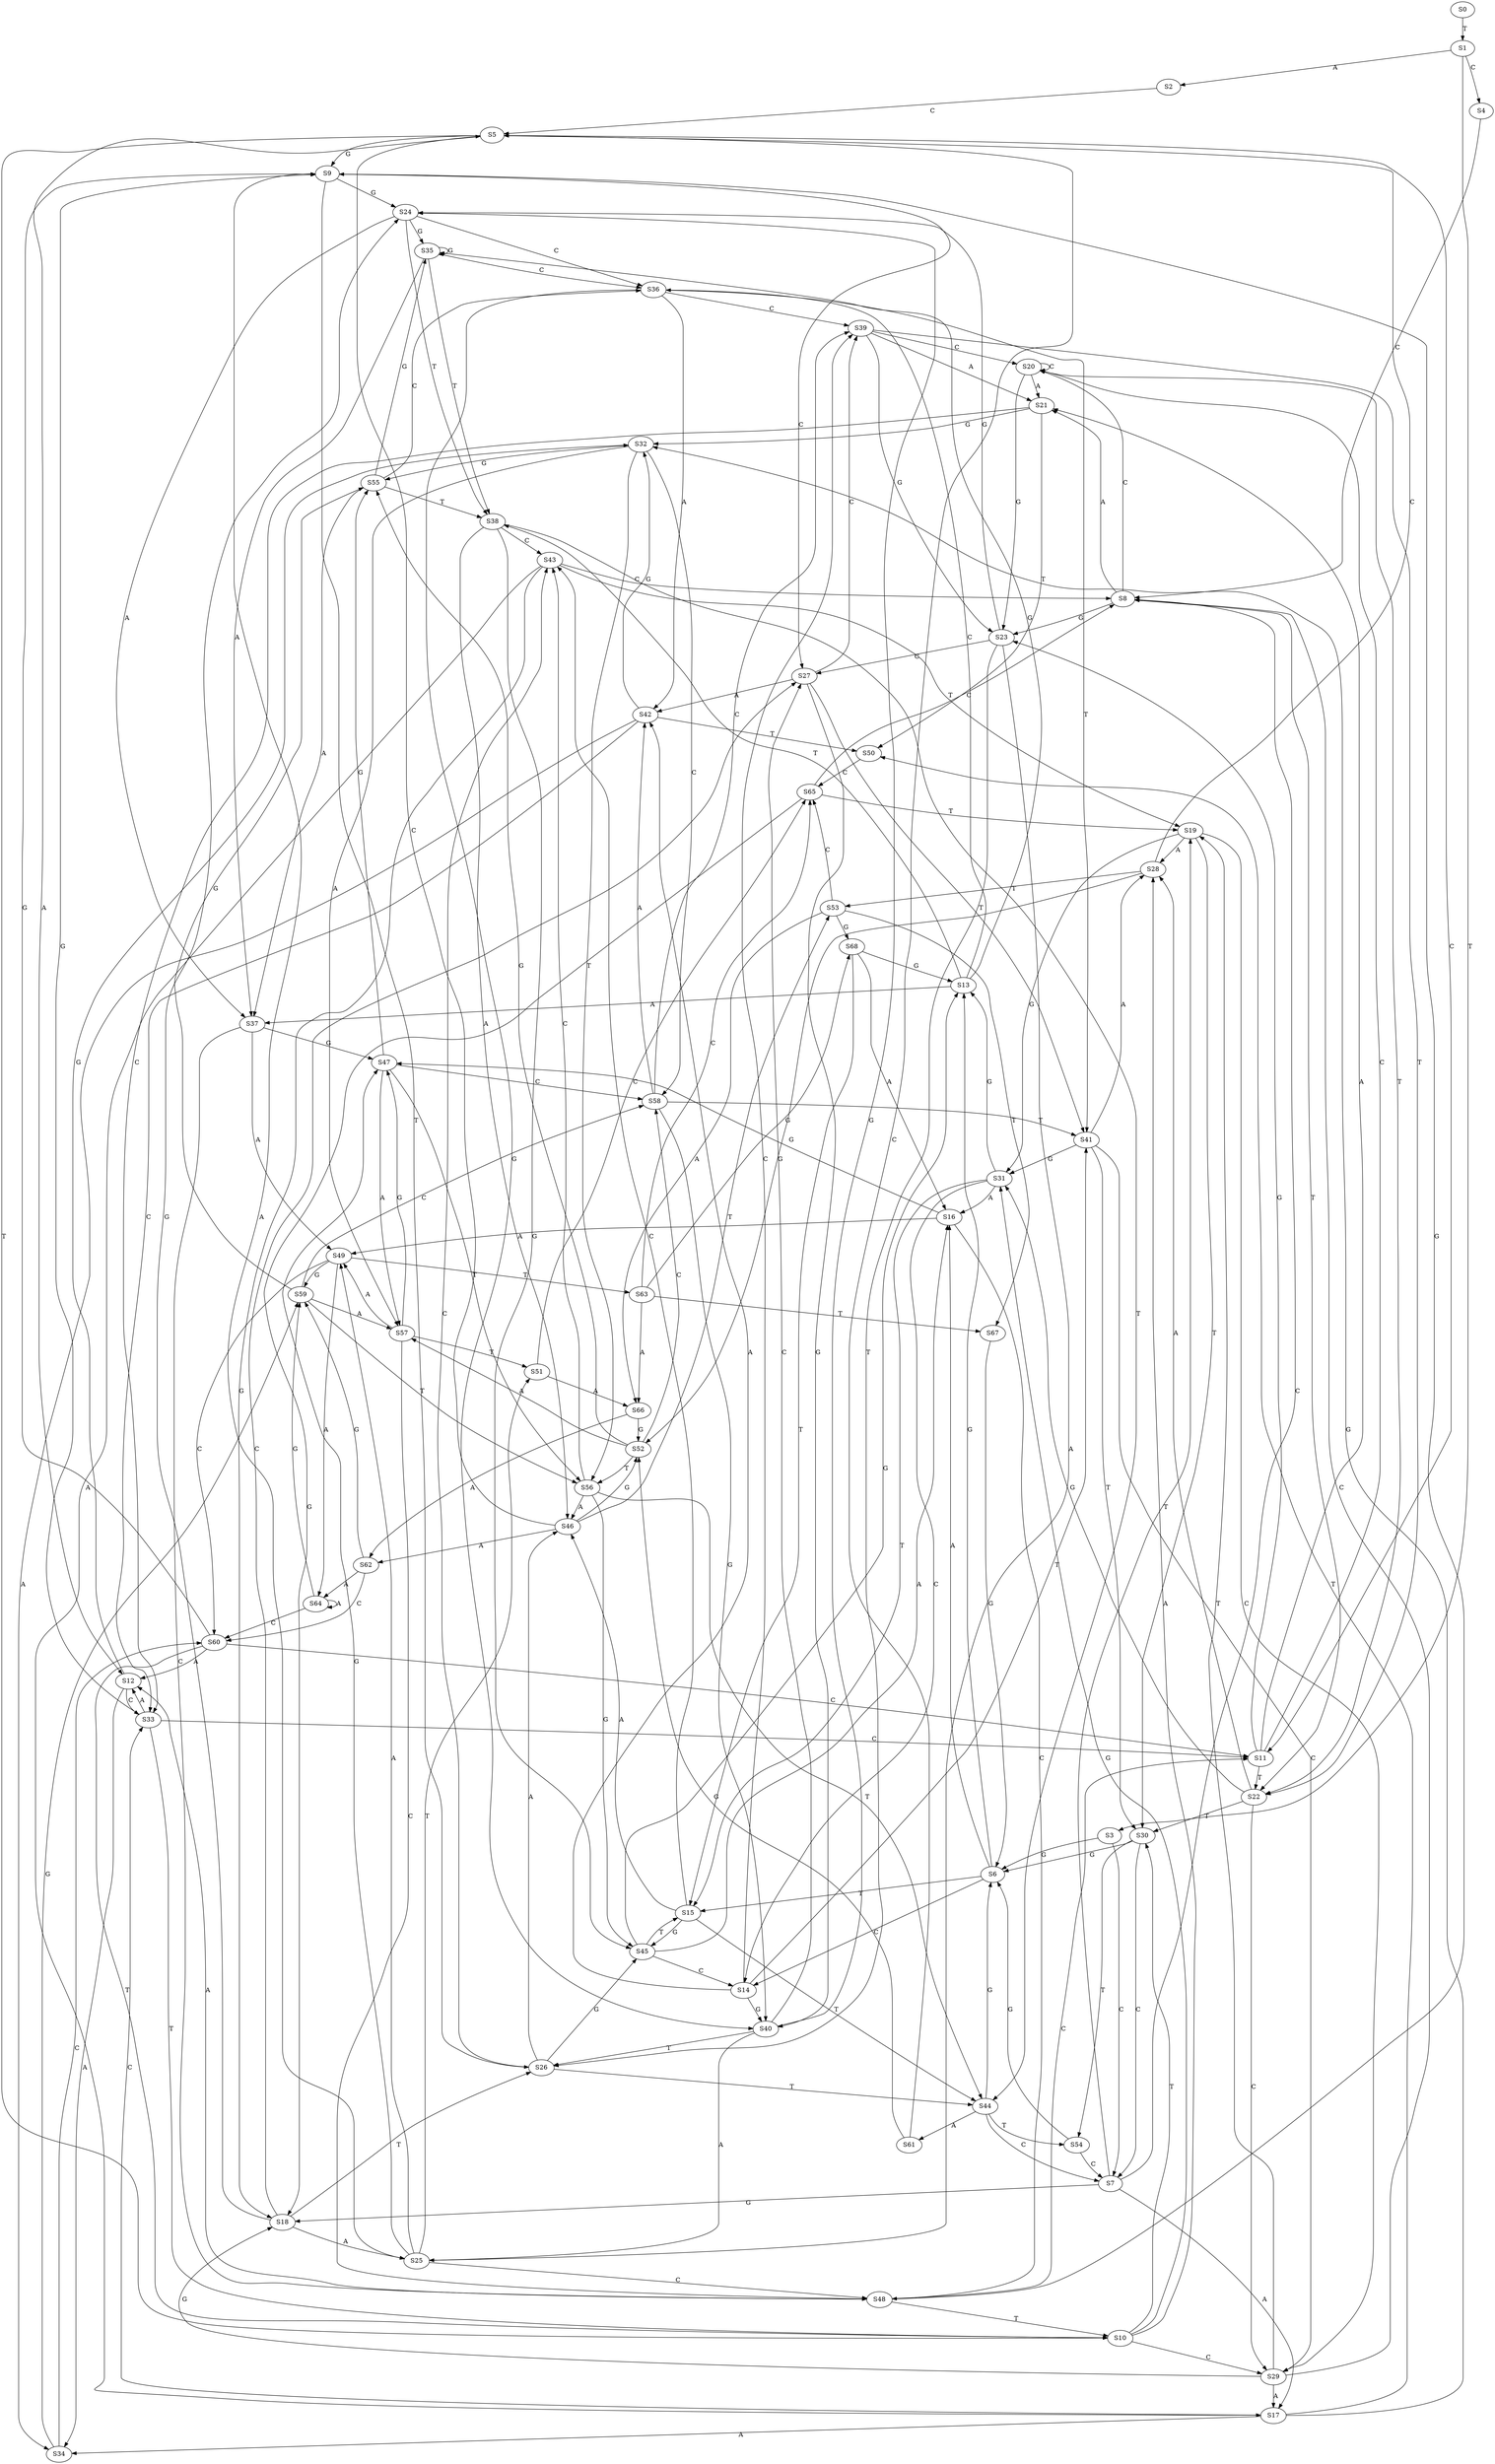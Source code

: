 strict digraph  {
	S0 -> S1 [ label = T ];
	S1 -> S2 [ label = A ];
	S1 -> S3 [ label = T ];
	S1 -> S4 [ label = C ];
	S2 -> S5 [ label = C ];
	S3 -> S6 [ label = G ];
	S3 -> S7 [ label = C ];
	S4 -> S8 [ label = C ];
	S5 -> S9 [ label = G ];
	S5 -> S10 [ label = T ];
	S5 -> S11 [ label = C ];
	S5 -> S12 [ label = A ];
	S6 -> S13 [ label = G ];
	S6 -> S14 [ label = C ];
	S6 -> S15 [ label = T ];
	S6 -> S16 [ label = A ];
	S7 -> S17 [ label = A ];
	S7 -> S8 [ label = C ];
	S7 -> S18 [ label = G ];
	S7 -> S19 [ label = T ];
	S8 -> S20 [ label = C ];
	S8 -> S21 [ label = A ];
	S8 -> S22 [ label = T ];
	S8 -> S23 [ label = G ];
	S9 -> S24 [ label = G ];
	S9 -> S25 [ label = A ];
	S9 -> S26 [ label = T ];
	S9 -> S27 [ label = C ];
	S10 -> S28 [ label = A ];
	S10 -> S29 [ label = C ];
	S10 -> S30 [ label = T ];
	S10 -> S31 [ label = G ];
	S11 -> S20 [ label = C ];
	S11 -> S21 [ label = A ];
	S11 -> S22 [ label = T ];
	S11 -> S23 [ label = G ];
	S12 -> S32 [ label = G ];
	S12 -> S33 [ label = C ];
	S12 -> S34 [ label = A ];
	S13 -> S35 [ label = G ];
	S13 -> S36 [ label = C ];
	S13 -> S37 [ label = A ];
	S13 -> S38 [ label = T ];
	S14 -> S39 [ label = C ];
	S14 -> S40 [ label = G ];
	S14 -> S41 [ label = T ];
	S14 -> S42 [ label = A ];
	S15 -> S43 [ label = C ];
	S15 -> S44 [ label = T ];
	S15 -> S45 [ label = G ];
	S15 -> S46 [ label = A ];
	S16 -> S47 [ label = G ];
	S16 -> S48 [ label = C ];
	S16 -> S49 [ label = A ];
	S17 -> S50 [ label = T ];
	S17 -> S33 [ label = C ];
	S17 -> S34 [ label = A ];
	S17 -> S32 [ label = G ];
	S18 -> S24 [ label = G ];
	S18 -> S26 [ label = T ];
	S18 -> S27 [ label = C ];
	S18 -> S25 [ label = A ];
	S19 -> S31 [ label = G ];
	S19 -> S29 [ label = C ];
	S19 -> S28 [ label = A ];
	S19 -> S30 [ label = T ];
	S20 -> S23 [ label = G ];
	S20 -> S20 [ label = C ];
	S20 -> S21 [ label = A ];
	S20 -> S22 [ label = T ];
	S21 -> S32 [ label = G ];
	S21 -> S50 [ label = T ];
	S21 -> S33 [ label = C ];
	S22 -> S31 [ label = G ];
	S22 -> S29 [ label = C ];
	S22 -> S30 [ label = T ];
	S22 -> S28 [ label = A ];
	S23 -> S25 [ label = A ];
	S23 -> S24 [ label = G ];
	S23 -> S26 [ label = T ];
	S23 -> S27 [ label = C ];
	S24 -> S37 [ label = A ];
	S24 -> S35 [ label = G ];
	S24 -> S36 [ label = C ];
	S24 -> S38 [ label = T ];
	S25 -> S49 [ label = A ];
	S25 -> S48 [ label = C ];
	S25 -> S47 [ label = G ];
	S25 -> S51 [ label = T ];
	S26 -> S43 [ label = C ];
	S26 -> S46 [ label = A ];
	S26 -> S45 [ label = G ];
	S26 -> S44 [ label = T ];
	S27 -> S40 [ label = G ];
	S27 -> S41 [ label = T ];
	S27 -> S39 [ label = C ];
	S27 -> S42 [ label = A ];
	S28 -> S52 [ label = G ];
	S28 -> S53 [ label = T ];
	S28 -> S5 [ label = C ];
	S29 -> S19 [ label = T ];
	S29 -> S18 [ label = G ];
	S29 -> S8 [ label = C ];
	S29 -> S17 [ label = A ];
	S30 -> S7 [ label = C ];
	S30 -> S54 [ label = T ];
	S30 -> S6 [ label = G ];
	S31 -> S16 [ label = A ];
	S31 -> S14 [ label = C ];
	S31 -> S13 [ label = G ];
	S31 -> S15 [ label = T ];
	S32 -> S55 [ label = G ];
	S32 -> S56 [ label = T ];
	S32 -> S57 [ label = A ];
	S32 -> S58 [ label = C ];
	S33 -> S10 [ label = T ];
	S33 -> S9 [ label = G ];
	S33 -> S12 [ label = A ];
	S33 -> S11 [ label = C ];
	S34 -> S59 [ label = G ];
	S34 -> S60 [ label = C ];
	S35 -> S38 [ label = T ];
	S35 -> S36 [ label = C ];
	S35 -> S35 [ label = G ];
	S35 -> S37 [ label = A ];
	S36 -> S41 [ label = T ];
	S36 -> S39 [ label = C ];
	S36 -> S42 [ label = A ];
	S36 -> S40 [ label = G ];
	S37 -> S49 [ label = A ];
	S37 -> S47 [ label = G ];
	S37 -> S48 [ label = C ];
	S38 -> S46 [ label = A ];
	S38 -> S43 [ label = C ];
	S38 -> S45 [ label = G ];
	S38 -> S44 [ label = T ];
	S39 -> S23 [ label = G ];
	S39 -> S21 [ label = A ];
	S39 -> S22 [ label = T ];
	S39 -> S20 [ label = C ];
	S40 -> S24 [ label = G ];
	S40 -> S25 [ label = A ];
	S40 -> S26 [ label = T ];
	S40 -> S27 [ label = C ];
	S41 -> S28 [ label = A ];
	S41 -> S29 [ label = C ];
	S41 -> S30 [ label = T ];
	S41 -> S31 [ label = G ];
	S42 -> S32 [ label = G ];
	S42 -> S33 [ label = C ];
	S42 -> S34 [ label = A ];
	S42 -> S50 [ label = T ];
	S43 -> S19 [ label = T ];
	S43 -> S18 [ label = G ];
	S43 -> S17 [ label = A ];
	S43 -> S8 [ label = C ];
	S44 -> S7 [ label = C ];
	S44 -> S6 [ label = G ];
	S44 -> S61 [ label = A ];
	S44 -> S54 [ label = T ];
	S45 -> S15 [ label = T ];
	S45 -> S13 [ label = G ];
	S45 -> S16 [ label = A ];
	S45 -> S14 [ label = C ];
	S46 -> S53 [ label = T ];
	S46 -> S52 [ label = G ];
	S46 -> S62 [ label = A ];
	S46 -> S5 [ label = C ];
	S47 -> S56 [ label = T ];
	S47 -> S55 [ label = G ];
	S47 -> S57 [ label = A ];
	S47 -> S58 [ label = C ];
	S48 -> S10 [ label = T ];
	S48 -> S9 [ label = G ];
	S48 -> S11 [ label = C ];
	S48 -> S12 [ label = A ];
	S49 -> S63 [ label = T ];
	S49 -> S60 [ label = C ];
	S49 -> S64 [ label = A ];
	S49 -> S59 [ label = G ];
	S50 -> S65 [ label = C ];
	S51 -> S66 [ label = A ];
	S51 -> S65 [ label = C ];
	S52 -> S56 [ label = T ];
	S52 -> S57 [ label = A ];
	S52 -> S58 [ label = C ];
	S52 -> S55 [ label = G ];
	S53 -> S65 [ label = C ];
	S53 -> S66 [ label = A ];
	S53 -> S67 [ label = T ];
	S53 -> S68 [ label = G ];
	S54 -> S6 [ label = G ];
	S54 -> S7 [ label = C ];
	S55 -> S37 [ label = A ];
	S55 -> S35 [ label = G ];
	S55 -> S38 [ label = T ];
	S55 -> S36 [ label = C ];
	S56 -> S46 [ label = A ];
	S56 -> S43 [ label = C ];
	S56 -> S45 [ label = G ];
	S56 -> S44 [ label = T ];
	S57 -> S49 [ label = A ];
	S57 -> S48 [ label = C ];
	S57 -> S51 [ label = T ];
	S57 -> S47 [ label = G ];
	S58 -> S39 [ label = C ];
	S58 -> S42 [ label = A ];
	S58 -> S40 [ label = G ];
	S58 -> S41 [ label = T ];
	S59 -> S56 [ label = T ];
	S59 -> S57 [ label = A ];
	S59 -> S58 [ label = C ];
	S59 -> S55 [ label = G ];
	S60 -> S12 [ label = A ];
	S60 -> S11 [ label = C ];
	S60 -> S9 [ label = G ];
	S60 -> S10 [ label = T ];
	S61 -> S5 [ label = C ];
	S61 -> S52 [ label = G ];
	S62 -> S59 [ label = G ];
	S62 -> S64 [ label = A ];
	S62 -> S60 [ label = C ];
	S63 -> S66 [ label = A ];
	S63 -> S65 [ label = C ];
	S63 -> S68 [ label = G ];
	S63 -> S67 [ label = T ];
	S64 -> S59 [ label = G ];
	S64 -> S60 [ label = C ];
	S64 -> S64 [ label = A ];
	S65 -> S8 [ label = C ];
	S65 -> S18 [ label = G ];
	S65 -> S19 [ label = T ];
	S66 -> S52 [ label = G ];
	S66 -> S62 [ label = A ];
	S67 -> S6 [ label = G ];
	S68 -> S13 [ label = G ];
	S68 -> S16 [ label = A ];
	S68 -> S15 [ label = T ];
}

